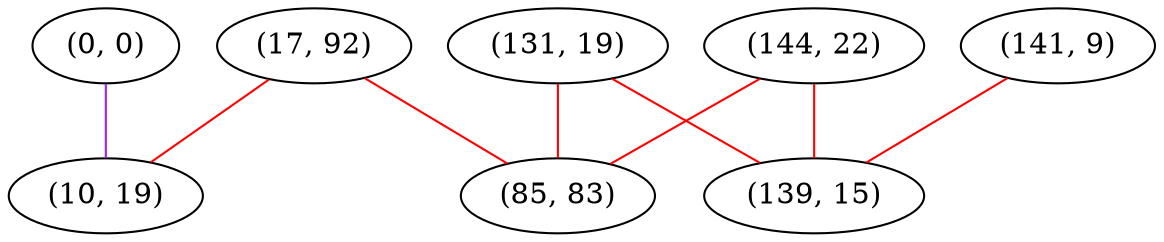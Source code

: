 graph "" {
"(0, 0)";
"(17, 92)";
"(10, 19)";
"(144, 22)";
"(131, 19)";
"(141, 9)";
"(139, 15)";
"(85, 83)";
"(0, 0)" -- "(10, 19)"  [color=purple, key=0, weight=4];
"(17, 92)" -- "(10, 19)"  [color=red, key=0, weight=1];
"(17, 92)" -- "(85, 83)"  [color=red, key=0, weight=1];
"(144, 22)" -- "(139, 15)"  [color=red, key=0, weight=1];
"(144, 22)" -- "(85, 83)"  [color=red, key=0, weight=1];
"(131, 19)" -- "(139, 15)"  [color=red, key=0, weight=1];
"(131, 19)" -- "(85, 83)"  [color=red, key=0, weight=1];
"(141, 9)" -- "(139, 15)"  [color=red, key=0, weight=1];
}
